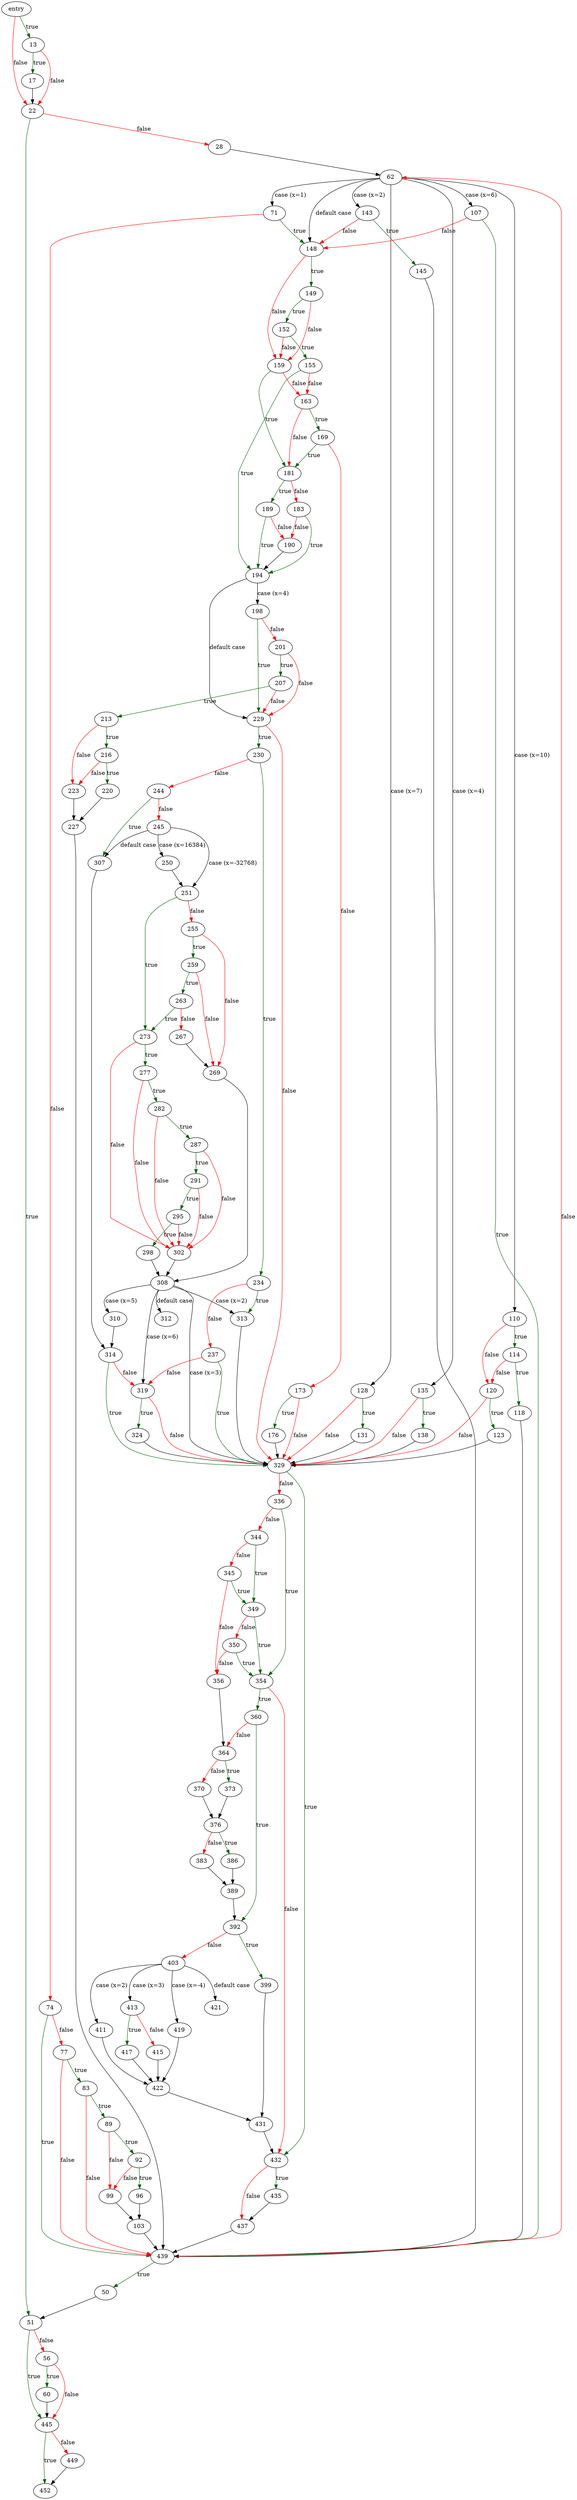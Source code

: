 digraph "chown_files" {
	// Node definitions.
	7 [label=entry];
	13;
	17;
	22;
	28;
	50;
	51;
	56;
	60;
	62;
	71;
	74;
	77;
	83;
	89;
	92;
	96;
	99;
	103;
	107;
	110;
	114;
	118;
	120;
	123;
	128;
	131;
	135;
	138;
	143;
	145;
	148;
	149;
	152;
	155;
	159;
	163;
	169;
	173;
	176;
	181;
	183;
	189;
	190;
	194;
	198;
	201;
	207;
	213;
	216;
	220;
	223;
	227;
	229;
	230;
	234;
	237;
	244;
	245;
	250;
	251;
	255;
	259;
	263;
	267;
	269;
	273;
	277;
	282;
	287;
	291;
	295;
	298;
	302;
	307;
	308;
	310;
	312;
	313;
	314;
	319;
	324;
	329;
	336;
	344;
	345;
	349;
	350;
	354;
	356;
	360;
	364;
	370;
	373;
	376;
	383;
	386;
	389;
	392;
	399;
	403;
	411;
	413;
	415;
	417;
	419;
	421;
	422;
	431;
	432;
	435;
	437;
	439;
	445;
	449;
	452;

	// Edge definitions.
	7 -> 13 [
		color=darkgreen
		label=true
	];
	7 -> 22 [
		color=red
		label=false
	];
	13 -> 17 [
		color=darkgreen
		label=true
	];
	13 -> 22 [
		color=red
		label=false
	];
	17 -> 22;
	22 -> 28 [
		color=red
		label=false
	];
	22 -> 51 [
		color=darkgreen
		label=true
	];
	28 -> 62;
	50 -> 51;
	51 -> 56 [
		color=red
		label=false
	];
	51 -> 445 [
		color=darkgreen
		label=true
	];
	56 -> 60 [
		color=darkgreen
		label=true
	];
	56 -> 445 [
		color=red
		label=false
	];
	60 -> 445;
	62 -> 71 [label="case (x=1)"];
	62 -> 107 [label="case (x=6)"];
	62 -> 110 [label="case (x=10)"];
	62 -> 128 [label="case (x=7)"];
	62 -> 135 [label="case (x=4)"];
	62 -> 143 [label="case (x=2)"];
	62 -> 148 [label="default case"];
	71 -> 74 [
		color=red
		label=false
	];
	71 -> 148 [
		color=darkgreen
		label=true
	];
	74 -> 77 [
		color=red
		label=false
	];
	74 -> 439 [
		color=darkgreen
		label=true
	];
	77 -> 83 [
		color=darkgreen
		label=true
	];
	77 -> 439 [
		color=red
		label=false
	];
	83 -> 89 [
		color=darkgreen
		label=true
	];
	83 -> 439 [
		color=red
		label=false
	];
	89 -> 92 [
		color=darkgreen
		label=true
	];
	89 -> 99 [
		color=red
		label=false
	];
	92 -> 96 [
		color=darkgreen
		label=true
	];
	92 -> 99 [
		color=red
		label=false
	];
	96 -> 103;
	99 -> 103;
	103 -> 439;
	107 -> 148 [
		color=red
		label=false
	];
	107 -> 439 [
		color=darkgreen
		label=true
	];
	110 -> 114 [
		color=darkgreen
		label=true
	];
	110 -> 120 [
		color=red
		label=false
	];
	114 -> 118 [
		color=darkgreen
		label=true
	];
	114 -> 120 [
		color=red
		label=false
	];
	118 -> 439;
	120 -> 123 [
		color=darkgreen
		label=true
	];
	120 -> 329 [
		color=red
		label=false
	];
	123 -> 329;
	128 -> 131 [
		color=darkgreen
		label=true
	];
	128 -> 329 [
		color=red
		label=false
	];
	131 -> 329;
	135 -> 138 [
		color=darkgreen
		label=true
	];
	135 -> 329 [
		color=red
		label=false
	];
	138 -> 329;
	143 -> 145 [
		color=darkgreen
		label=true
	];
	143 -> 148 [
		color=red
		label=false
	];
	145 -> 439;
	148 -> 149 [
		color=darkgreen
		label=true
	];
	148 -> 159 [
		color=red
		label=false
	];
	149 -> 152 [
		color=darkgreen
		label=true
	];
	149 -> 159 [
		color=red
		label=false
	];
	152 -> 155 [
		color=darkgreen
		label=true
	];
	152 -> 159 [
		color=red
		label=false
	];
	155 -> 163 [
		color=red
		label=false
	];
	155 -> 194 [
		color=darkgreen
		label=true
	];
	159 -> 163 [
		color=red
		label=false
	];
	159 -> 181 [
		color=darkgreen
		label=true
	];
	163 -> 169 [
		color=darkgreen
		label=true
	];
	163 -> 181 [
		color=red
		label=false
	];
	169 -> 173 [
		color=red
		label=false
	];
	169 -> 181 [
		color=darkgreen
		label=true
	];
	173 -> 176 [
		color=darkgreen
		label=true
	];
	173 -> 329 [
		color=red
		label=false
	];
	176 -> 329;
	181 -> 183 [
		color=red
		label=false
	];
	181 -> 189 [
		color=darkgreen
		label=true
	];
	183 -> 190 [
		color=red
		label=false
	];
	183 -> 194 [
		color=darkgreen
		label=true
	];
	189 -> 190 [
		color=red
		label=false
	];
	189 -> 194 [
		color=darkgreen
		label=true
	];
	190 -> 194;
	194 -> 198 [label="case (x=4)"];
	194 -> 229 [label="default case"];
	198 -> 201 [
		color=red
		label=false
	];
	198 -> 229 [
		color=darkgreen
		label=true
	];
	201 -> 207 [
		color=darkgreen
		label=true
	];
	201 -> 229 [
		color=red
		label=false
	];
	207 -> 213 [
		color=darkgreen
		label=true
	];
	207 -> 229 [
		color=red
		label=false
	];
	213 -> 216 [
		color=darkgreen
		label=true
	];
	213 -> 223 [
		color=red
		label=false
	];
	216 -> 220 [
		color=darkgreen
		label=true
	];
	216 -> 223 [
		color=red
		label=false
	];
	220 -> 227;
	223 -> 227;
	227 -> 439;
	229 -> 230 [
		color=darkgreen
		label=true
	];
	229 -> 329 [
		color=red
		label=false
	];
	230 -> 234 [
		color=darkgreen
		label=true
	];
	230 -> 244 [
		color=red
		label=false
	];
	234 -> 237 [
		color=red
		label=false
	];
	234 -> 313 [
		color=darkgreen
		label=true
	];
	237 -> 319 [
		color=red
		label=false
	];
	237 -> 329 [
		color=darkgreen
		label=true
	];
	244 -> 245 [
		color=red
		label=false
	];
	244 -> 307 [
		color=darkgreen
		label=true
	];
	245 -> 250 [label="case (x=16384)"];
	245 -> 251 [label="case (x=-32768)"];
	245 -> 307 [label="default case"];
	250 -> 251;
	251 -> 255 [
		color=red
		label=false
	];
	251 -> 273 [
		color=darkgreen
		label=true
	];
	255 -> 259 [
		color=darkgreen
		label=true
	];
	255 -> 269 [
		color=red
		label=false
	];
	259 -> 263 [
		color=darkgreen
		label=true
	];
	259 -> 269 [
		color=red
		label=false
	];
	263 -> 267 [
		color=red
		label=false
	];
	263 -> 273 [
		color=darkgreen
		label=true
	];
	267 -> 269;
	269 -> 308;
	273 -> 277 [
		color=darkgreen
		label=true
	];
	273 -> 302 [
		color=red
		label=false
	];
	277 -> 282 [
		color=darkgreen
		label=true
	];
	277 -> 302 [
		color=red
		label=false
	];
	282 -> 287 [
		color=darkgreen
		label=true
	];
	282 -> 302 [
		color=red
		label=false
	];
	287 -> 291 [
		color=darkgreen
		label=true
	];
	287 -> 302 [
		color=red
		label=false
	];
	291 -> 295 [
		color=darkgreen
		label=true
	];
	291 -> 302 [
		color=red
		label=false
	];
	295 -> 298 [
		color=darkgreen
		label=true
	];
	295 -> 302 [
		color=red
		label=false
	];
	298 -> 308;
	302 -> 308;
	307 -> 314;
	308 -> 310 [label="case (x=5)"];
	308 -> 312 [label="default case"];
	308 -> 313 [label="case (x=2)"];
	308 -> 319 [label="case (x=6)"];
	308 -> 329 [label="case (x=3)"];
	310 -> 314;
	313 -> 329;
	314 -> 319 [
		color=red
		label=false
	];
	314 -> 329 [
		color=darkgreen
		label=true
	];
	319 -> 324 [
		color=darkgreen
		label=true
	];
	319 -> 329 [
		color=red
		label=false
	];
	324 -> 329;
	329 -> 336 [
		color=red
		label=false
	];
	329 -> 432 [
		color=darkgreen
		label=true
	];
	336 -> 344 [
		color=red
		label=false
	];
	336 -> 354 [
		color=darkgreen
		label=true
	];
	344 -> 345 [
		color=red
		label=false
	];
	344 -> 349 [
		color=darkgreen
		label=true
	];
	345 -> 349 [
		color=darkgreen
		label=true
	];
	345 -> 356 [
		color=red
		label=false
	];
	349 -> 350 [
		color=red
		label=false
	];
	349 -> 354 [
		color=darkgreen
		label=true
	];
	350 -> 354 [
		color=darkgreen
		label=true
	];
	350 -> 356 [
		color=red
		label=false
	];
	354 -> 360 [
		color=darkgreen
		label=true
	];
	354 -> 432 [
		color=red
		label=false
	];
	356 -> 364;
	360 -> 364 [
		color=red
		label=false
	];
	360 -> 392 [
		color=darkgreen
		label=true
	];
	364 -> 370 [
		color=red
		label=false
	];
	364 -> 373 [
		color=darkgreen
		label=true
	];
	370 -> 376;
	373 -> 376;
	376 -> 383 [
		color=red
		label=false
	];
	376 -> 386 [
		color=darkgreen
		label=true
	];
	383 -> 389;
	386 -> 389;
	389 -> 392;
	392 -> 399 [
		color=darkgreen
		label=true
	];
	392 -> 403 [
		color=red
		label=false
	];
	399 -> 431;
	403 -> 411 [label="case (x=2)"];
	403 -> 413 [label="case (x=3)"];
	403 -> 419 [label="case (x=-4)"];
	403 -> 421 [label="default case"];
	411 -> 422;
	413 -> 415 [
		color=red
		label=false
	];
	413 -> 417 [
		color=darkgreen
		label=true
	];
	415 -> 422;
	417 -> 422;
	419 -> 422;
	422 -> 431;
	431 -> 432;
	432 -> 435 [
		color=darkgreen
		label=true
	];
	432 -> 437 [
		color=red
		label=false
	];
	435 -> 437;
	437 -> 439;
	439 -> 50 [
		color=darkgreen
		label=true
	];
	439 -> 62 [
		color=red
		label=false
	];
	445 -> 449 [
		color=red
		label=false
	];
	445 -> 452 [
		color=darkgreen
		label=true
	];
	449 -> 452;
}